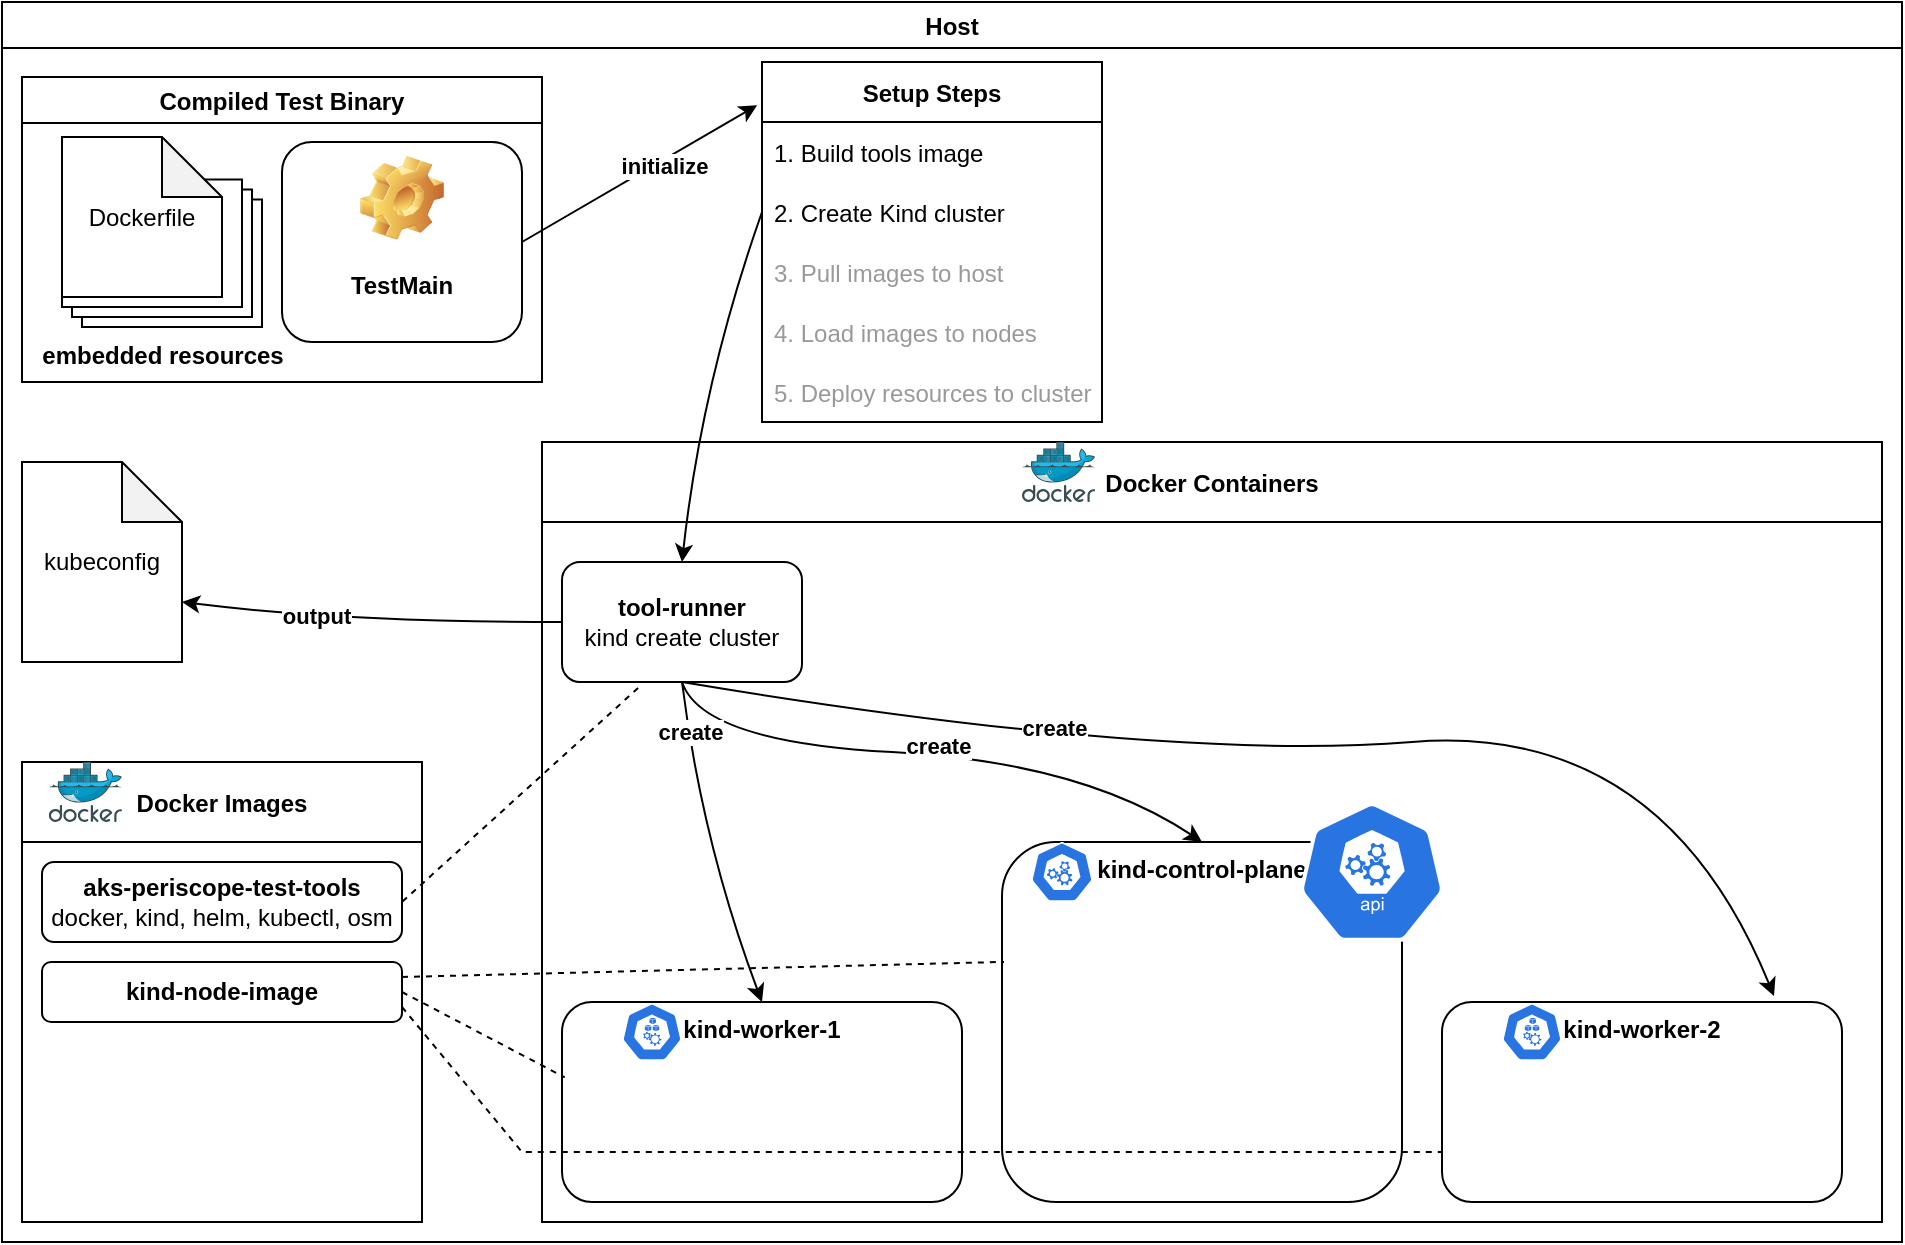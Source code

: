 <mxfile version="18.0.1" type="device"><diagram id="xj3FtPHvXKuj6Fo87zRx" name="Page-1"><mxGraphModel dx="1965" dy="754" grid="1" gridSize="10" guides="1" tooltips="1" connect="1" arrows="1" fold="1" page="1" pageScale="1" pageWidth="827" pageHeight="1169" math="0" shadow="0"><root><mxCell id="0"/><mxCell id="1" parent="0"/><mxCell id="bG8COzyaUVqfpqkuwMBP-5" value="Host" style="swimlane;" parent="1" vertex="1"><mxGeometry x="-30" y="40" width="950" height="620" as="geometry"/></mxCell><mxCell id="bG8COzyaUVqfpqkuwMBP-12" value="Docker Images" style="swimlane;startSize=40;" parent="bG8COzyaUVqfpqkuwMBP-5" vertex="1"><mxGeometry x="10" y="380" width="200" height="230" as="geometry"/></mxCell><mxCell id="bG8COzyaUVqfpqkuwMBP-13" value="&lt;b&gt;aks-periscope-test-tools&lt;/b&gt;&lt;br&gt;docker, kind, helm, kubectl, osm" style="rounded=1;whiteSpace=wrap;html=1;" parent="bG8COzyaUVqfpqkuwMBP-12" vertex="1"><mxGeometry x="10" y="50" width="180" height="40" as="geometry"/></mxCell><mxCell id="bG8COzyaUVqfpqkuwMBP-14" value="&lt;b&gt;kind-node-image&lt;/b&gt;" style="rounded=1;whiteSpace=wrap;html=1;" parent="bG8COzyaUVqfpqkuwMBP-12" vertex="1"><mxGeometry x="10" y="100" width="180" height="30" as="geometry"/></mxCell><mxCell id="bG8COzyaUVqfpqkuwMBP-27" value="" style="sketch=0;aspect=fixed;html=1;points=[];align=center;image;fontSize=12;image=img/lib/mscae/Docker.svg;" parent="bG8COzyaUVqfpqkuwMBP-12" vertex="1"><mxGeometry x="13.41" width="36.59" height="30" as="geometry"/></mxCell><mxCell id="bG8COzyaUVqfpqkuwMBP-15" value="kubeconfig" style="shape=note;whiteSpace=wrap;html=1;backgroundOutline=1;darkOpacity=0.05;" parent="bG8COzyaUVqfpqkuwMBP-5" vertex="1"><mxGeometry x="10" y="230" width="80" height="100" as="geometry"/></mxCell><mxCell id="bG8COzyaUVqfpqkuwMBP-6" value="Docker Containers" style="swimlane;startSize=40;" parent="bG8COzyaUVqfpqkuwMBP-5" vertex="1"><mxGeometry x="270" y="220" width="670" height="390" as="geometry"/></mxCell><mxCell id="bG8COzyaUVqfpqkuwMBP-26" value="" style="sketch=0;aspect=fixed;html=1;points=[];align=center;image;fontSize=12;image=img/lib/mscae/Docker.svg;" parent="bG8COzyaUVqfpqkuwMBP-6" vertex="1"><mxGeometry x="240" width="36.59" height="30" as="geometry"/></mxCell><mxCell id="bG8COzyaUVqfpqkuwMBP-35" value="&lt;b&gt;kind-control-plane&lt;/b&gt;" style="rounded=1;whiteSpace=wrap;html=1;verticalAlign=top;" parent="bG8COzyaUVqfpqkuwMBP-6" vertex="1"><mxGeometry x="230" y="200" width="200" height="180" as="geometry"/></mxCell><mxCell id="bG8COzyaUVqfpqkuwMBP-25" value="" style="sketch=0;html=1;dashed=0;whitespace=wrap;fillColor=#2875E2;strokeColor=#ffffff;points=[[0.005,0.63,0],[0.1,0.2,0],[0.9,0.2,0],[0.5,0,0],[0.995,0.63,0],[0.72,0.99,0],[0.5,1,0],[0.28,0.99,0]];shape=mxgraph.kubernetes.icon;prIcon=master" parent="bG8COzyaUVqfpqkuwMBP-6" vertex="1"><mxGeometry x="240" y="200" width="40" height="30" as="geometry"/></mxCell><mxCell id="bG8COzyaUVqfpqkuwMBP-36" value="&lt;b&gt;kind-worker-1&lt;/b&gt;" style="rounded=1;whiteSpace=wrap;html=1;verticalAlign=top;" parent="bG8COzyaUVqfpqkuwMBP-6" vertex="1"><mxGeometry x="10" y="280" width="200" height="100" as="geometry"/></mxCell><mxCell id="bG8COzyaUVqfpqkuwMBP-37" value="&lt;b&gt;kind-worker-2&lt;/b&gt;" style="rounded=1;whiteSpace=wrap;html=1;verticalAlign=top;" parent="bG8COzyaUVqfpqkuwMBP-6" vertex="1"><mxGeometry x="450" y="280" width="200" height="100" as="geometry"/></mxCell><mxCell id="bG8COzyaUVqfpqkuwMBP-29" value="" style="sketch=0;html=1;dashed=0;whitespace=wrap;fillColor=#2875E2;strokeColor=#ffffff;points=[[0.005,0.63,0],[0.1,0.2,0],[0.9,0.2,0],[0.5,0,0],[0.995,0.63,0],[0.72,0.99,0],[0.5,1,0],[0.28,0.99,0]];shape=mxgraph.kubernetes.icon;prIcon=node" parent="bG8COzyaUVqfpqkuwMBP-6" vertex="1"><mxGeometry x="40" y="280" width="30" height="30" as="geometry"/></mxCell><mxCell id="bG8COzyaUVqfpqkuwMBP-22" value="" style="sketch=0;html=1;dashed=0;whitespace=wrap;fillColor=#2875E2;strokeColor=#ffffff;points=[[0.12,0.63,0,0,0],[0.19,0.2,0,0,0],[0.3,0.9,0,0,0],[0.5,0,0,0,0],[0.5,1,0,0,0],[0.71,0.9,0,0,0],[0.81,0.2,0,0,0],[0.88,0.63,0,0,0]];shape=mxgraph.kubernetes.icon;prIcon=api" parent="bG8COzyaUVqfpqkuwMBP-6" vertex="1"><mxGeometry x="370" y="180" width="90" height="70" as="geometry"/></mxCell><mxCell id="bG8COzyaUVqfpqkuwMBP-41" value="&lt;b&gt;tool-runner&lt;/b&gt;&lt;br&gt;kind create cluster" style="rounded=1;whiteSpace=wrap;html=1;" parent="bG8COzyaUVqfpqkuwMBP-6" vertex="1"><mxGeometry x="10" y="60" width="120" height="60" as="geometry"/></mxCell><mxCell id="bG8COzyaUVqfpqkuwMBP-69" value="" style="curved=1;endArrow=classic;html=1;rounded=0;exitX=0.5;exitY=1;exitDx=0;exitDy=0;entryX=0.5;entryY=0;entryDx=0;entryDy=0;" parent="bG8COzyaUVqfpqkuwMBP-6" source="bG8COzyaUVqfpqkuwMBP-41" target="bG8COzyaUVqfpqkuwMBP-35" edge="1"><mxGeometry width="50" height="50" relative="1" as="geometry"><mxPoint x="410" y="330" as="sourcePoint"/><mxPoint x="460" y="280" as="targetPoint"/><Array as="points"><mxPoint x="80" y="150"/><mxPoint x="270" y="160"/></Array></mxGeometry></mxCell><mxCell id="bG8COzyaUVqfpqkuwMBP-77" value="&lt;b&gt;create&lt;/b&gt;" style="edgeLabel;html=1;align=center;verticalAlign=middle;resizable=0;points=[];" parent="bG8COzyaUVqfpqkuwMBP-69" vertex="1" connectable="0"><mxGeometry x="0.014" y="4" relative="1" as="geometry"><mxPoint as="offset"/></mxGeometry></mxCell><mxCell id="bG8COzyaUVqfpqkuwMBP-112" value="" style="sketch=0;html=1;dashed=0;whitespace=wrap;fillColor=#2875E2;strokeColor=#ffffff;points=[[0.005,0.63,0],[0.1,0.2,0],[0.9,0.2,0],[0.5,0,0],[0.995,0.63,0],[0.72,0.99,0],[0.5,1,0],[0.28,0.99,0]];shape=mxgraph.kubernetes.icon;prIcon=node" parent="bG8COzyaUVqfpqkuwMBP-6" vertex="1"><mxGeometry x="480" y="275" width="30" height="40" as="geometry"/></mxCell><mxCell id="bG8COzyaUVqfpqkuwMBP-146" value="" style="curved=1;endArrow=classic;html=1;rounded=0;exitX=0.5;exitY=1;exitDx=0;exitDy=0;entryX=0.83;entryY=-0.03;entryDx=0;entryDy=0;entryPerimeter=0;" parent="bG8COzyaUVqfpqkuwMBP-6" source="bG8COzyaUVqfpqkuwMBP-41" target="bG8COzyaUVqfpqkuwMBP-37" edge="1"><mxGeometry width="50" height="50" relative="1" as="geometry"><mxPoint x="210" y="140" as="sourcePoint"/><mxPoint x="260" y="90" as="targetPoint"/><Array as="points"><mxPoint x="310" y="160"/><mxPoint x="560" y="140"/></Array></mxGeometry></mxCell><mxCell id="bG8COzyaUVqfpqkuwMBP-162" value="&lt;b&gt;create&lt;/b&gt;" style="edgeLabel;html=1;align=center;verticalAlign=middle;resizable=0;points=[];" parent="bG8COzyaUVqfpqkuwMBP-146" vertex="1" connectable="0"><mxGeometry x="-0.417" y="8" relative="1" as="geometry"><mxPoint as="offset"/></mxGeometry></mxCell><mxCell id="bG8COzyaUVqfpqkuwMBP-78" value="" style="curved=1;endArrow=classic;html=1;rounded=0;exitX=0;exitY=0.5;exitDx=0;exitDy=0;" parent="bG8COzyaUVqfpqkuwMBP-5" source="bG8COzyaUVqfpqkuwMBP-41" edge="1"><mxGeometry width="50" height="50" relative="1" as="geometry"><mxPoint x="420" y="250" as="sourcePoint"/><mxPoint x="90" y="300" as="targetPoint"/><Array as="points"><mxPoint x="170" y="310"/></Array></mxGeometry></mxCell><mxCell id="bG8COzyaUVqfpqkuwMBP-164" value="&lt;b&gt;output&lt;/b&gt;" style="edgeLabel;html=1;align=center;verticalAlign=middle;resizable=0;points=[];" parent="bG8COzyaUVqfpqkuwMBP-78" vertex="1" connectable="0"><mxGeometry x="0.295" y="-2" relative="1" as="geometry"><mxPoint as="offset"/></mxGeometry></mxCell><mxCell id="bG8COzyaUVqfpqkuwMBP-101" value="Setup Steps" style="swimlane;fontStyle=1;childLayout=stackLayout;horizontal=1;startSize=30;horizontalStack=0;resizeParent=1;resizeParentMax=0;resizeLast=0;collapsible=1;marginBottom=0;" parent="bG8COzyaUVqfpqkuwMBP-5" vertex="1"><mxGeometry x="380" y="30" width="170" height="180" as="geometry"/></mxCell><mxCell id="bG8COzyaUVqfpqkuwMBP-102" value="1. Build tools image" style="text;strokeColor=none;fillColor=none;align=left;verticalAlign=middle;spacingLeft=4;spacingRight=4;overflow=hidden;points=[[0,0.5],[1,0.5]];portConstraint=eastwest;rotatable=0;" parent="bG8COzyaUVqfpqkuwMBP-101" vertex="1"><mxGeometry y="30" width="170" height="30" as="geometry"/></mxCell><mxCell id="bG8COzyaUVqfpqkuwMBP-104" value="2. Create Kind cluster" style="text;strokeColor=none;fillColor=none;align=left;verticalAlign=middle;spacingLeft=4;spacingRight=4;overflow=hidden;points=[[0,0.5],[1,0.5]];portConstraint=eastwest;rotatable=0;" parent="bG8COzyaUVqfpqkuwMBP-101" vertex="1"><mxGeometry y="60" width="170" height="30" as="geometry"/></mxCell><mxCell id="bG8COzyaUVqfpqkuwMBP-103" value="3. Pull images to host" style="text;strokeColor=none;fillColor=none;align=left;verticalAlign=middle;spacingLeft=4;spacingRight=4;overflow=hidden;points=[[0,0.5],[1,0.5]];portConstraint=eastwest;rotatable=0;fontColor=#999999;" parent="bG8COzyaUVqfpqkuwMBP-101" vertex="1"><mxGeometry y="90" width="170" height="30" as="geometry"/></mxCell><mxCell id="bG8COzyaUVqfpqkuwMBP-105" value="4. Load images to nodes" style="text;strokeColor=none;fillColor=none;align=left;verticalAlign=middle;spacingLeft=4;spacingRight=4;overflow=hidden;points=[[0,0.5],[1,0.5]];portConstraint=eastwest;rotatable=0;fontColor=#999999;" parent="bG8COzyaUVqfpqkuwMBP-101" vertex="1"><mxGeometry y="120" width="170" height="30" as="geometry"/></mxCell><mxCell id="bG8COzyaUVqfpqkuwMBP-109" value="5. Deploy resources to cluster" style="text;strokeColor=none;fillColor=none;align=left;verticalAlign=middle;spacingLeft=4;spacingRight=4;overflow=hidden;points=[[0,0.5],[1,0.5]];portConstraint=eastwest;rotatable=0;fontColor=#999999;" parent="bG8COzyaUVqfpqkuwMBP-101" vertex="1"><mxGeometry y="150" width="170" height="30" as="geometry"/></mxCell><mxCell id="bG8COzyaUVqfpqkuwMBP-107" value="" style="curved=1;endArrow=classic;html=1;rounded=0;exitX=1;exitY=0.5;exitDx=0;exitDy=0;entryX=-0.014;entryY=0.12;entryDx=0;entryDy=0;entryPerimeter=0;" parent="bG8COzyaUVqfpqkuwMBP-5" source="bG8COzyaUVqfpqkuwMBP-94" target="bG8COzyaUVqfpqkuwMBP-101" edge="1"><mxGeometry width="50" height="50" relative="1" as="geometry"><mxPoint x="510" y="270" as="sourcePoint"/><mxPoint x="560" y="220" as="targetPoint"/><Array as="points"/></mxGeometry></mxCell><mxCell id="bG8COzyaUVqfpqkuwMBP-108" value="&lt;b&gt;initialize&lt;/b&gt;" style="edgeLabel;html=1;align=center;verticalAlign=middle;resizable=0;points=[];" parent="bG8COzyaUVqfpqkuwMBP-107" vertex="1" connectable="0"><mxGeometry x="0.183" y="-3" relative="1" as="geometry"><mxPoint as="offset"/></mxGeometry></mxCell><mxCell id="bG8COzyaUVqfpqkuwMBP-110" value="Compiled Test Binary" style="swimlane;" parent="bG8COzyaUVqfpqkuwMBP-5" vertex="1"><mxGeometry x="10" y="37.5" width="260" height="152.5" as="geometry"/></mxCell><mxCell id="bG8COzyaUVqfpqkuwMBP-111" value="&lt;b&gt;embedded resources&lt;/b&gt;" style="verticalLabelPosition=bottom;verticalAlign=top;html=1;shape=mxgraph.basic.layered_rect;dx=10;outlineConnect=0;" parent="bG8COzyaUVqfpqkuwMBP-110" vertex="1"><mxGeometry x="20" y="51.25" width="100" height="73.75" as="geometry"/></mxCell><mxCell id="bG8COzyaUVqfpqkuwMBP-94" value="TestMain&lt;br&gt;&lt;br&gt;" style="label;whiteSpace=wrap;html=1;align=center;verticalAlign=bottom;spacingLeft=0;spacingBottom=4;imageAlign=center;imageVerticalAlign=top;image=img/clipart/Gear_128x128.png" parent="bG8COzyaUVqfpqkuwMBP-110" vertex="1"><mxGeometry x="130" y="32.5" width="120" height="100" as="geometry"/></mxCell><mxCell id="bG8COzyaUVqfpqkuwMBP-173" value="Dockerfile" style="shape=note;whiteSpace=wrap;html=1;backgroundOutline=1;darkOpacity=0.05;" parent="bG8COzyaUVqfpqkuwMBP-110" vertex="1"><mxGeometry x="20" y="30" width="80" height="80" as="geometry"/></mxCell><mxCell id="bG8COzyaUVqfpqkuwMBP-119" value="" style="curved=1;endArrow=classic;html=1;rounded=0;exitX=0;exitY=0.5;exitDx=0;exitDy=0;entryX=0.5;entryY=0;entryDx=0;entryDy=0;" parent="bG8COzyaUVqfpqkuwMBP-5" source="bG8COzyaUVqfpqkuwMBP-104" target="bG8COzyaUVqfpqkuwMBP-41" edge="1"><mxGeometry width="50" height="50" relative="1" as="geometry"><mxPoint x="500" y="340" as="sourcePoint"/><mxPoint x="550" y="290" as="targetPoint"/><Array as="points"><mxPoint x="350" y="190"/></Array></mxGeometry></mxCell><mxCell id="bG8COzyaUVqfpqkuwMBP-167" value="" style="endArrow=none;dashed=1;html=1;rounded=0;entryX=1;entryY=0.5;entryDx=0;entryDy=0;exitX=0.317;exitY=1.05;exitDx=0;exitDy=0;exitPerimeter=0;" parent="bG8COzyaUVqfpqkuwMBP-5" source="bG8COzyaUVqfpqkuwMBP-41" target="bG8COzyaUVqfpqkuwMBP-13" edge="1"><mxGeometry width="50" height="50" relative="1" as="geometry"><mxPoint x="-220" y="500" as="sourcePoint"/><mxPoint x="-170" y="450" as="targetPoint"/></mxGeometry></mxCell><mxCell id="bG8COzyaUVqfpqkuwMBP-174" value="" style="endArrow=none;dashed=1;html=1;rounded=0;exitX=1;exitY=0.5;exitDx=0;exitDy=0;entryX=0.007;entryY=0.377;entryDx=0;entryDy=0;entryPerimeter=0;" parent="bG8COzyaUVqfpqkuwMBP-5" source="bG8COzyaUVqfpqkuwMBP-14" target="bG8COzyaUVqfpqkuwMBP-36" edge="1"><mxGeometry width="50" height="50" relative="1" as="geometry"><mxPoint x="380" y="360" as="sourcePoint"/><mxPoint x="430" y="310" as="targetPoint"/></mxGeometry></mxCell><mxCell id="QfAH6_GEGzK0fSDCupCR-2" value="" style="endArrow=none;dashed=1;html=1;rounded=0;fontColor=#999999;exitX=1;exitY=0.25;exitDx=0;exitDy=0;entryX=0.005;entryY=0.333;entryDx=0;entryDy=0;entryPerimeter=0;" edge="1" parent="bG8COzyaUVqfpqkuwMBP-5" source="bG8COzyaUVqfpqkuwMBP-14" target="bG8COzyaUVqfpqkuwMBP-35"><mxGeometry width="50" height="50" relative="1" as="geometry"><mxPoint x="450" y="370" as="sourcePoint"/><mxPoint x="500" y="320" as="targetPoint"/></mxGeometry></mxCell><mxCell id="QfAH6_GEGzK0fSDCupCR-3" value="" style="endArrow=none;dashed=1;html=1;rounded=0;fontColor=#999999;exitX=1;exitY=0.75;exitDx=0;exitDy=0;entryX=0;entryY=0.75;entryDx=0;entryDy=0;" edge="1" parent="bG8COzyaUVqfpqkuwMBP-5" source="bG8COzyaUVqfpqkuwMBP-14" target="bG8COzyaUVqfpqkuwMBP-37"><mxGeometry width="50" height="50" relative="1" as="geometry"><mxPoint x="450" y="370" as="sourcePoint"/><mxPoint x="500" y="320" as="targetPoint"/><Array as="points"><mxPoint x="260" y="575"/></Array></mxGeometry></mxCell><mxCell id="bG8COzyaUVqfpqkuwMBP-145" value="" style="curved=1;endArrow=classic;html=1;rounded=0;entryX=0.5;entryY=0;entryDx=0;entryDy=0;" parent="1" target="bG8COzyaUVqfpqkuwMBP-36" edge="1"><mxGeometry width="50" height="50" relative="1" as="geometry"><mxPoint x="310" y="380" as="sourcePoint"/><mxPoint x="500" y="350" as="targetPoint"/><Array as="points"><mxPoint x="320" y="460"/></Array></mxGeometry></mxCell><mxCell id="bG8COzyaUVqfpqkuwMBP-161" value="&lt;b&gt;&lt;br&gt;&lt;/b&gt;" style="edgeLabel;html=1;align=center;verticalAlign=middle;resizable=0;points=[];" parent="bG8COzyaUVqfpqkuwMBP-145" vertex="1" connectable="0"><mxGeometry x="0.291" relative="1" as="geometry"><mxPoint as="offset"/></mxGeometry></mxCell><mxCell id="bG8COzyaUVqfpqkuwMBP-163" value="&lt;b&gt;create&lt;/b&gt;" style="edgeLabel;html=1;align=center;verticalAlign=middle;resizable=0;points=[];" parent="bG8COzyaUVqfpqkuwMBP-145" vertex="1" connectable="0"><mxGeometry x="-0.695" y="1" relative="1" as="geometry"><mxPoint as="offset"/></mxGeometry></mxCell></root></mxGraphModel></diagram></mxfile>